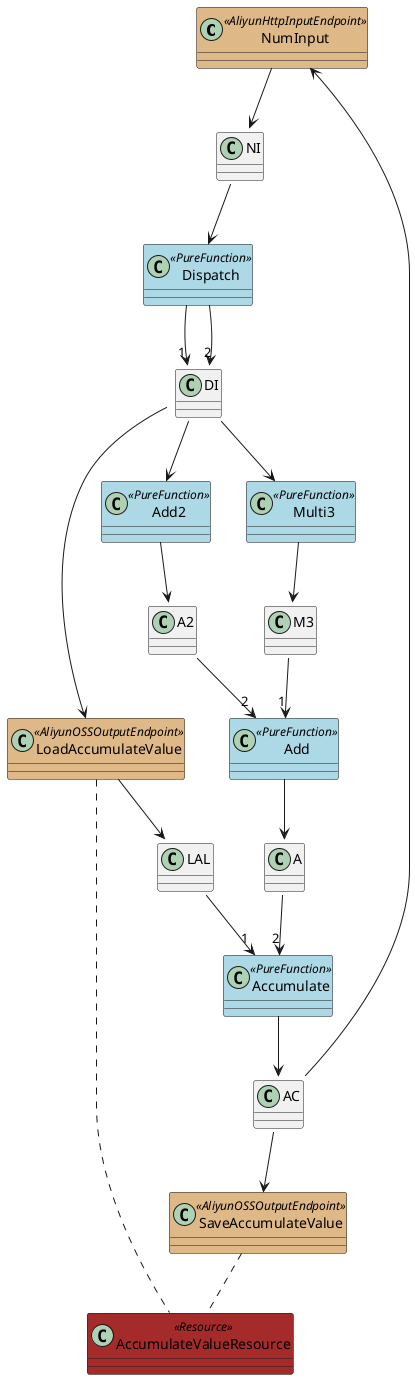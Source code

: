 
@startuml

skinparam class {
	BackgroundColor<<CommandLineInputEndpoint>> BurlyWood
    BackgroundColor<<CommandLineArgsInputEndpoint>> BurlyWood
    BackgroundColor<<AliyunHttpInputEndpoint>> BurlyWood
    BackgroundColor<<OutputEndpoint>> BurlyWood
    BackgroundColor<<FileOutputEndpoint>> BurlyWood
    BackgroundColor<<AliyunOSSOutputEndpoint>> BurlyWood
    BackgroundColor<<PureFunction>> LightBlue
    BackgroundColor<<AlternativePath>> Crimson
    BackgroundColor<<Resource>> Brown
}

class NumInput <<AliyunHttpInputEndpoint>>
class Add2 <<PureFunction>>
class Add <<PureFunction>>
class Multi3 <<PureFunction>>
class Accumulate <<PureFunction>>
class LoadAccumulateValue <<AliyunOSSOutputEndpoint>>
class SaveAccumulateValue <<AliyunOSSOutputEndpoint>>
class AccumulateValueResource <<Resource>>
class Dispatch <<PureFunction>>

LoadAccumulateValue .. AccumulateValueResource
SaveAccumulateValue .. AccumulateValueResource
NumInput --> NI::Integer
NI::Integer --> Dispatch
Dispatch --> "1" DI::Integer
Dispatch --> "2" DI::Unit
DI::Unit --> LoadAccumulateValue
LoadAccumulateValue --> LAL::Integer
LAL::Integer --> "1" Accumulate
DI::Integer --> Add2
DI::Integer --> Multi3
Add2 --> A2::Integer
A2::Integer --> "2" Add
Multi3 --> M3::Integer
M3::Integer --> "1" Add
Add --> A::Integer
A::Integer --> "2" Accumulate
Accumulate --> AC::Integer
AC::Integer --> NumInput
AC::Integer --> SaveAccumulateValue
@enduml
